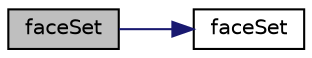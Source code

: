 digraph "faceSet"
{
  bgcolor="transparent";
  edge [fontname="Helvetica",fontsize="10",labelfontname="Helvetica",labelfontsize="10"];
  node [fontname="Helvetica",fontsize="10",shape=record];
  rankdir="LR";
  Node308 [label="faceSet",height=0.2,width=0.4,color="black", fillcolor="grey75", style="filled", fontcolor="black"];
  Node308 -> Node309 [color="midnightblue",fontsize="10",style="solid",fontname="Helvetica"];
  Node309 [label="faceSet",height=0.2,width=0.4,color="black",URL="$a26581.html#aae7d9fca65bb52c8ba860b9ef0ae29f9",tooltip="Construct from IOobject. "];
}
